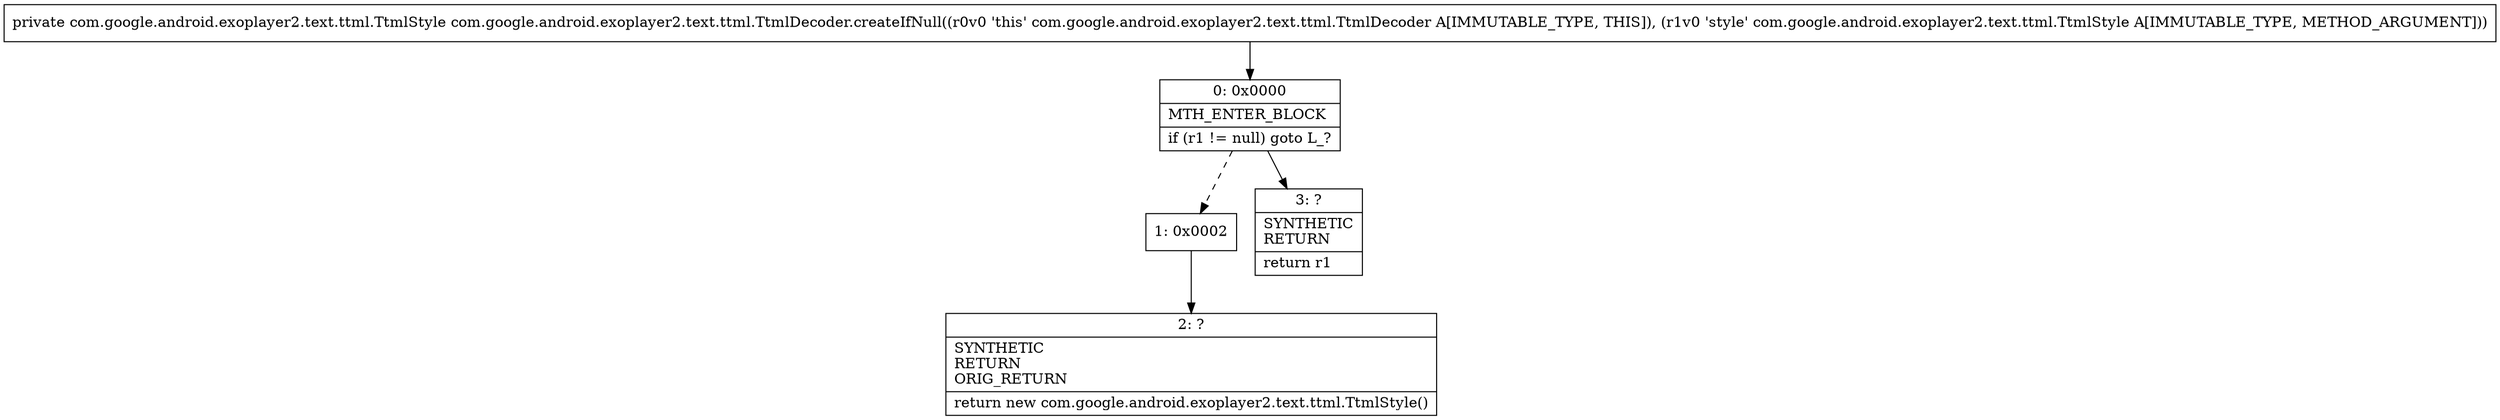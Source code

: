 digraph "CFG forcom.google.android.exoplayer2.text.ttml.TtmlDecoder.createIfNull(Lcom\/google\/android\/exoplayer2\/text\/ttml\/TtmlStyle;)Lcom\/google\/android\/exoplayer2\/text\/ttml\/TtmlStyle;" {
Node_0 [shape=record,label="{0\:\ 0x0000|MTH_ENTER_BLOCK\l|if (r1 != null) goto L_?\l}"];
Node_1 [shape=record,label="{1\:\ 0x0002}"];
Node_2 [shape=record,label="{2\:\ ?|SYNTHETIC\lRETURN\lORIG_RETURN\l|return new com.google.android.exoplayer2.text.ttml.TtmlStyle()\l}"];
Node_3 [shape=record,label="{3\:\ ?|SYNTHETIC\lRETURN\l|return r1\l}"];
MethodNode[shape=record,label="{private com.google.android.exoplayer2.text.ttml.TtmlStyle com.google.android.exoplayer2.text.ttml.TtmlDecoder.createIfNull((r0v0 'this' com.google.android.exoplayer2.text.ttml.TtmlDecoder A[IMMUTABLE_TYPE, THIS]), (r1v0 'style' com.google.android.exoplayer2.text.ttml.TtmlStyle A[IMMUTABLE_TYPE, METHOD_ARGUMENT])) }"];
MethodNode -> Node_0;
Node_0 -> Node_1[style=dashed];
Node_0 -> Node_3;
Node_1 -> Node_2;
}

